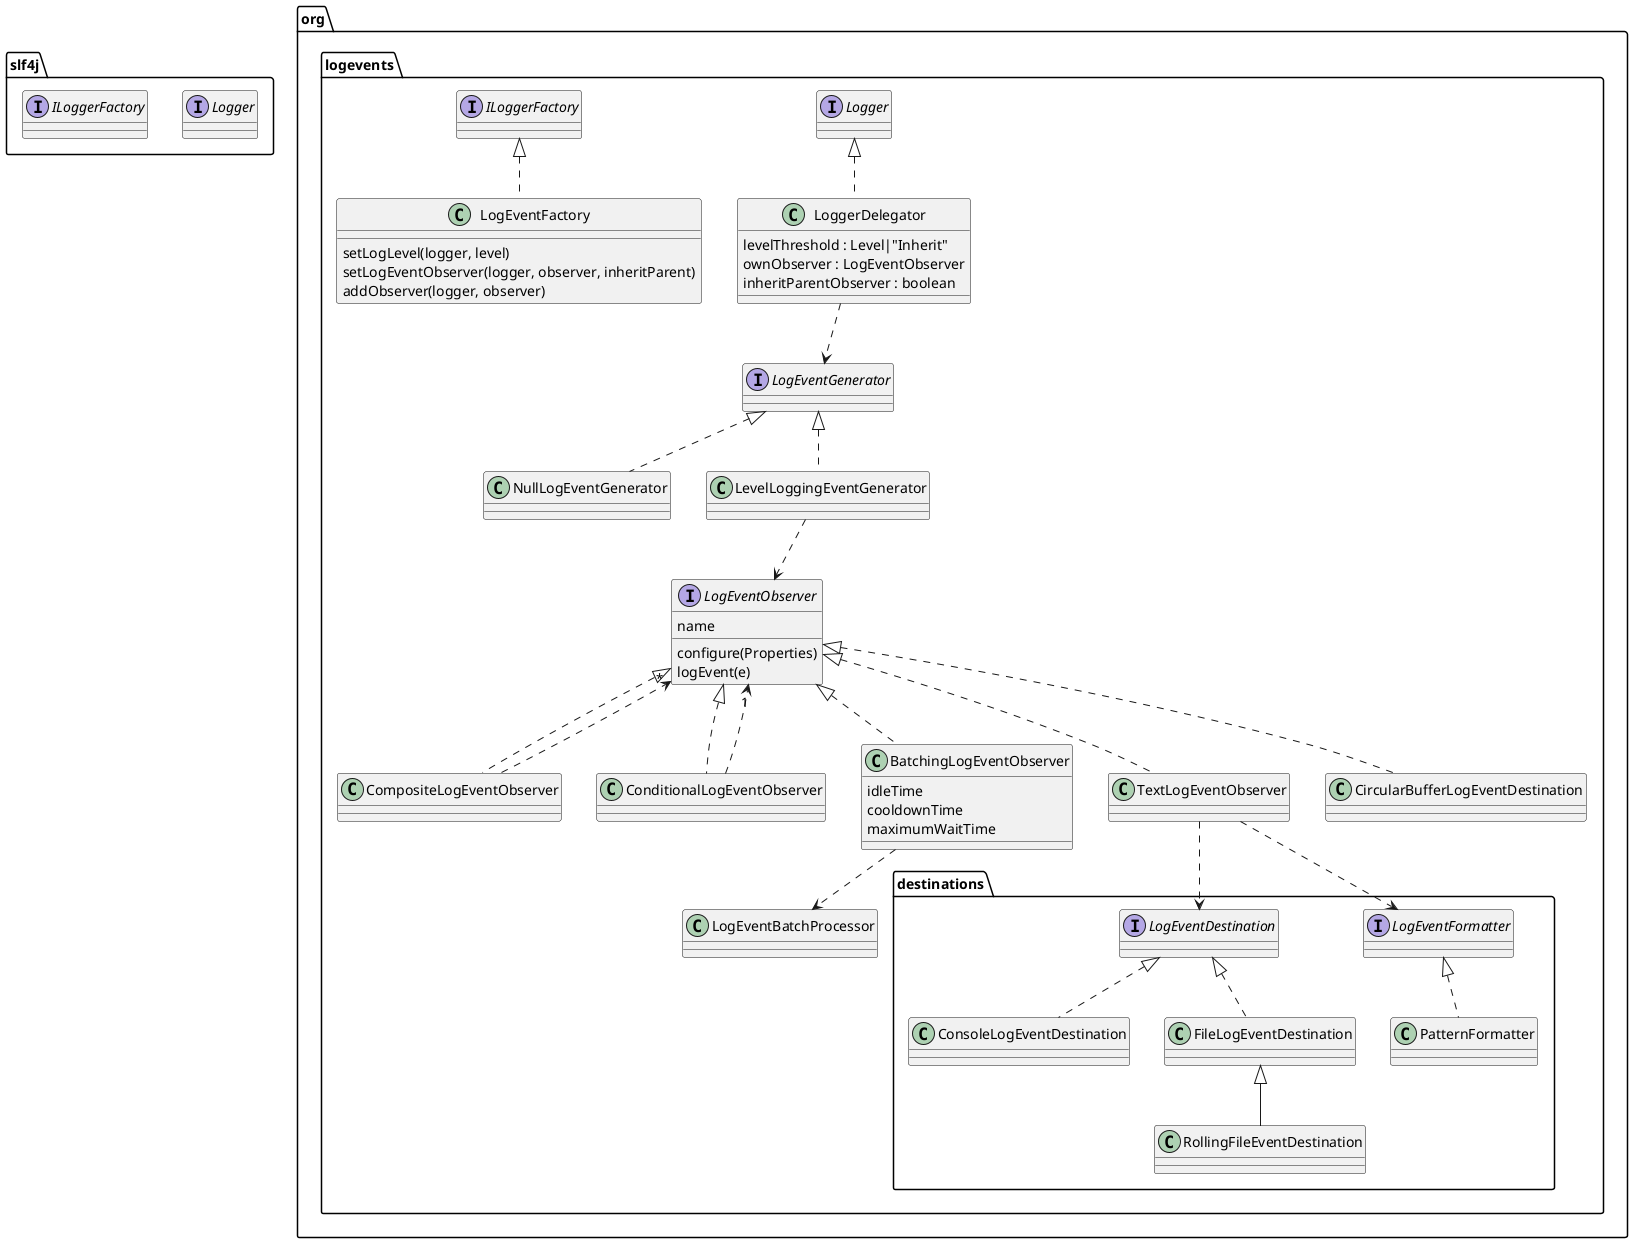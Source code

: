 @startuml

package "slf4j" {
  interface Logger
  interface ILoggerFactory
}

package "org.logevents" {

	class LoggerDelegator implements Logger {
	  levelThreshold : Level|"Inherit"
	  ownObserver : LogEventObserver
	  inheritParentObserver : boolean
	}
	
	class LogEventFactory implements ILoggerFactory {
	  setLogLevel(logger, level)
	  setLogEventObserver(logger, observer, inheritParent)
	  addObserver(logger, observer)
	}
	
	interface LogEventGenerator
	LoggerDelegator ..> LogEventGenerator
	
	class NullLogEventGenerator implements LogEventGenerator
	class LevelLoggingEventGenerator implements LogEventGenerator
	
	interface LogEventObserver {
	  name
	  configure(Properties)
	  logEvent(e)
	}
	LevelLoggingEventGenerator ..> LogEventObserver
	
	class CompositeLogEventObserver implements LogEventObserver
	class ConditionalLogEventObserver implements LogEventObserver
	class BatchingLogEventObserver implements LogEventObserver {
	  idleTime
	  cooldownTime
	  maximumWaitTime
	}
	class TextLogEventObserver implements LogEventObserver
	class CircularBufferLogEventDestination implements LogEventObserver
	CompositeLogEventObserver ..> "*" LogEventObserver
	ConditionalLogEventObserver ..> "1" LogEventObserver
	
	
	package "destinations" {
		interface LogEventFormatter
		TextLogEventObserver ..> LogEventFormatter
		class PatternFormatter implements LogEventFormatter
		
		interface LogEventDestination
		TextLogEventObserver ..> LogEventDestination

		class ConsoleLogEventDestination implements LogEventDestination
		class FileLogEventDestination implements LogEventDestination
		class RollingFileEventDestination extends FileLogEventDestination
	}
	
	class LogEventBatchProcessor
	BatchingLogEventObserver ..> LogEventBatchProcessor

}
	
@enduml
